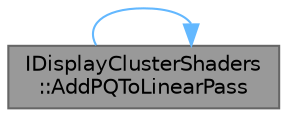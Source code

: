 digraph "IDisplayClusterShaders::AddPQToLinearPass"
{
 // INTERACTIVE_SVG=YES
 // LATEX_PDF_SIZE
  bgcolor="transparent";
  edge [fontname=Helvetica,fontsize=10,labelfontname=Helvetica,labelfontsize=10];
  node [fontname=Helvetica,fontsize=10,shape=box,height=0.2,width=0.4];
  rankdir="LR";
  Node1 [id="Node000001",label="IDisplayClusterShaders\l::AddPQToLinearPass",height=0.2,width=0.4,color="gray40", fillcolor="grey60", style="filled", fontcolor="black",tooltip="Adds PQ-To-Linear decoding pass (API wrapper)"];
  Node1 -> Node1 [id="edge1_Node000001_Node000001",color="steelblue1",style="solid",tooltip=" "];
}
